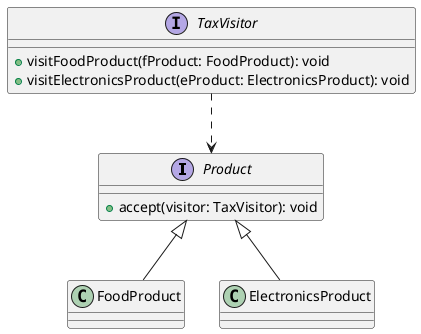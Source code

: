 @startuml
interface Product {
  +accept(visitor: TaxVisitor): void
}

class FoodProduct {
}

class ElectronicsProduct {
}

interface TaxVisitor {
  +visitFoodProduct(fProduct: FoodProduct): void
  +visitElectronicsProduct(eProduct: ElectronicsProduct): void
}

Product <|-- FoodProduct
Product <|-- ElectronicsProduct
TaxVisitor ..> Product
@enduml